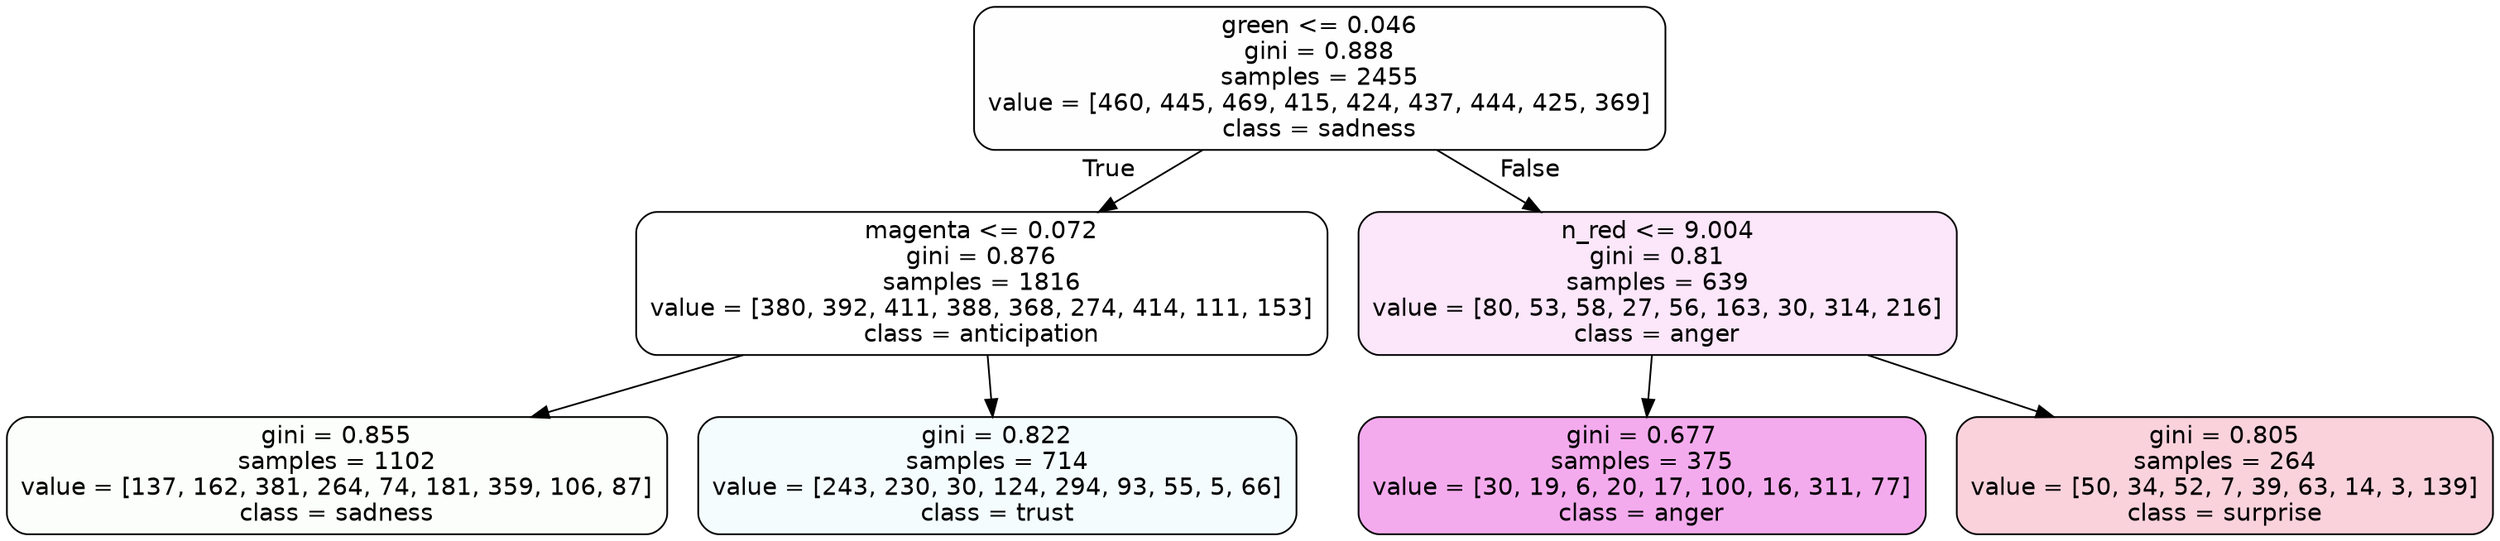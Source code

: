 digraph Tree {
node [shape=box, style="filled, rounded", color="black", fontname=helvetica] ;
edge [fontname=helvetica] ;
0 [label="green <= 0.046\ngini = 0.888\nsamples = 2455\nvalue = [460, 445, 469, 415, 424, 437, 444, 425, 369]\nclass = sadness", fillcolor="#64e53901"] ;
1 [label="magenta <= 0.072\ngini = 0.876\nsamples = 1816\nvalue = [380, 392, 411, 388, 368, 274, 414, 111, 153]\nclass = anticipation", fillcolor="#8139e500"] ;
0 -> 1 [labeldistance=2.5, labelangle=45, headlabel="True"] ;
2 [label="gini = 0.855\nsamples = 1102\nvalue = [137, 162, 381, 264, 74, 181, 359, 106, 87]\nclass = sadness", fillcolor="#64e53904"] ;
1 -> 2 ;
3 [label="gini = 0.822\nsamples = 714\nvalue = [243, 230, 30, 124, 294, 93, 55, 5, 66]\nclass = trust", fillcolor="#39d7e50e"] ;
1 -> 3 ;
4 [label="n_red <= 9.004\ngini = 0.81\nsamples = 639\nvalue = [80, 53, 58, 27, 56, 163, 30, 314, 216]\nclass = anger", fillcolor="#e539d720"] ;
0 -> 4 [labeldistance=2.5, labelangle=-45, headlabel="False"] ;
5 [label="gini = 0.677\nsamples = 375\nvalue = [30, 19, 6, 20, 17, 100, 16, 311, 77]\nclass = anger", fillcolor="#e539d76c"] ;
4 -> 5 ;
6 [label="gini = 0.805\nsamples = 264\nvalue = [50, 34, 52, 7, 39, 63, 14, 3, 139]\nclass = surprise", fillcolor="#e5396439"] ;
4 -> 6 ;
}